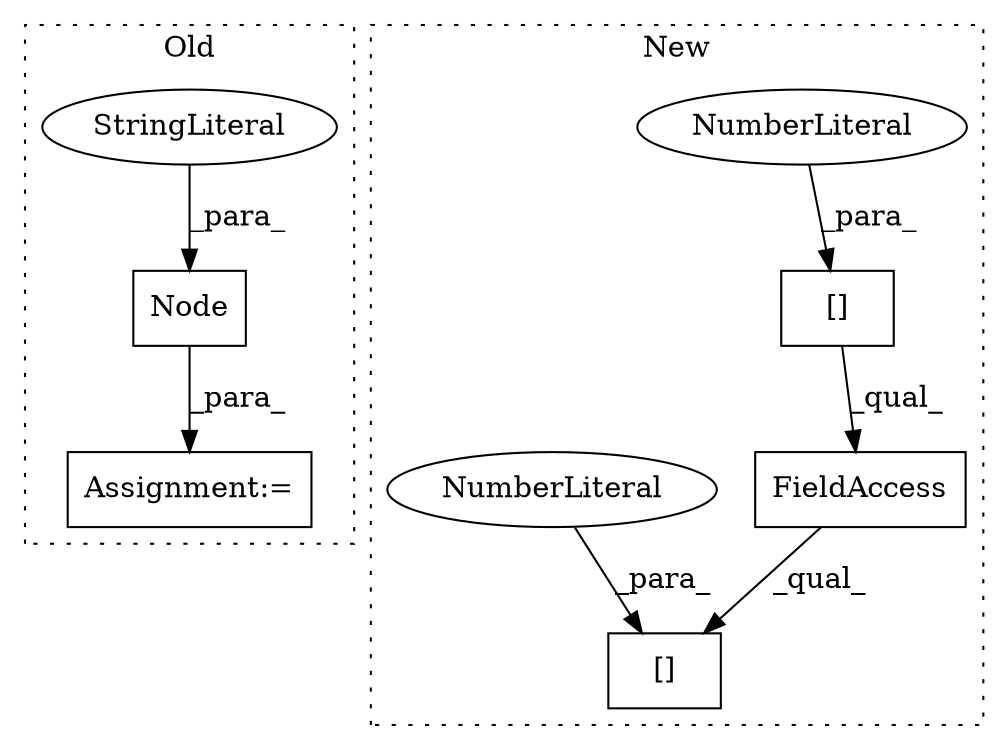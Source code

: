 digraph G {
subgraph cluster0 {
1 [label="Node" a="32" s="7458,7475" l="5,1" shape="box"];
4 [label="Assignment:=" a="7" s="7457" l="1" shape="box"];
8 [label="StringLiteral" a="45" s="7463" l="6" shape="ellipse"];
label = "Old";
style="dotted";
}
subgraph cluster1 {
2 [label="[]" a="2" s="7689,7703" l="13,1" shape="box"];
3 [label="FieldAccess" a="22" s="7689" l="12" shape="box"];
5 [label="[]" a="2" s="7689,7696" l="6,1" shape="box"];
6 [label="NumberLiteral" a="34" s="7695" l="1" shape="ellipse"];
7 [label="NumberLiteral" a="34" s="7702" l="1" shape="ellipse"];
label = "New";
style="dotted";
}
1 -> 4 [label="_para_"];
3 -> 2 [label="_qual_"];
5 -> 3 [label="_qual_"];
6 -> 5 [label="_para_"];
7 -> 2 [label="_para_"];
8 -> 1 [label="_para_"];
}